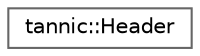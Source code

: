 digraph "Graphical Class Hierarchy"
{
 // LATEX_PDF_SIZE
  bgcolor="transparent";
  edge [fontname=Helvetica,fontsize=10,labelfontname=Helvetica,labelfontsize=10];
  node [fontname=Helvetica,fontsize=10,shape=box,height=0.2,width=0.4];
  rankdir="LR";
  Node0 [id="Node000000",label="tannic::Header",height=0.2,width=0.4,color="grey40", fillcolor="white", style="filled",URL="$d1/d69/structtannic_1_1Header.html",tooltip=" "];
}
